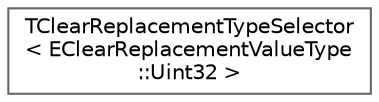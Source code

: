 digraph "Graphical Class Hierarchy"
{
 // INTERACTIVE_SVG=YES
 // LATEX_PDF_SIZE
  bgcolor="transparent";
  edge [fontname=Helvetica,fontsize=10,labelfontname=Helvetica,labelfontsize=10];
  node [fontname=Helvetica,fontsize=10,shape=box,height=0.2,width=0.4];
  rankdir="LR";
  Node0 [id="Node000000",label="TClearReplacementTypeSelector\l\< EClearReplacementValueType\l::Uint32 \>",height=0.2,width=0.4,color="grey40", fillcolor="white", style="filled",URL="$d8/df4/structTClearReplacementTypeSelector_3_01EClearReplacementValueType_1_1Uint32_01_4.html",tooltip=" "];
}
